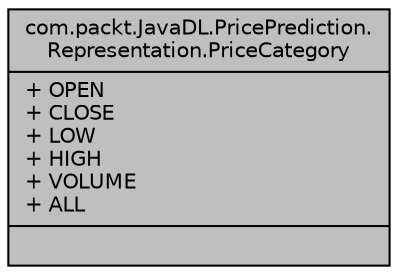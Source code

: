 digraph "com.packt.JavaDL.PricePrediction.Representation.PriceCategory"
{
  edge [fontname="Helvetica",fontsize="10",labelfontname="Helvetica",labelfontsize="10"];
  node [fontname="Helvetica",fontsize="10",shape=record];
  Node1 [label="{com.packt.JavaDL.PricePrediction.\lRepresentation.PriceCategory\n|+ OPEN\l+ CLOSE\l+ LOW\l+ HIGH\l+ VOLUME\l+ ALL\l|}",height=0.2,width=0.4,color="black", fillcolor="grey75", style="filled", fontcolor="black"];
}
